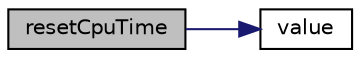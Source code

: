 digraph "resetCpuTime"
{
  bgcolor="transparent";
  edge [fontname="Helvetica",fontsize="10",labelfontname="Helvetica",labelfontsize="10"];
  node [fontname="Helvetica",fontsize="10",shape=record];
  rankdir="LR";
  Node1 [label="resetCpuTime",height=0.2,width=0.4,color="black", fillcolor="grey75", style="filled" fontcolor="black"];
  Node1 -> Node2 [color="midnightblue",fontsize="10",style="solid",fontname="Helvetica"];
  Node2 [label="value",height=0.2,width=0.4,color="black",URL="$StCorr_8H.html#a7f851d6ccb9cf41e28285ce3b75e11df"];
}
